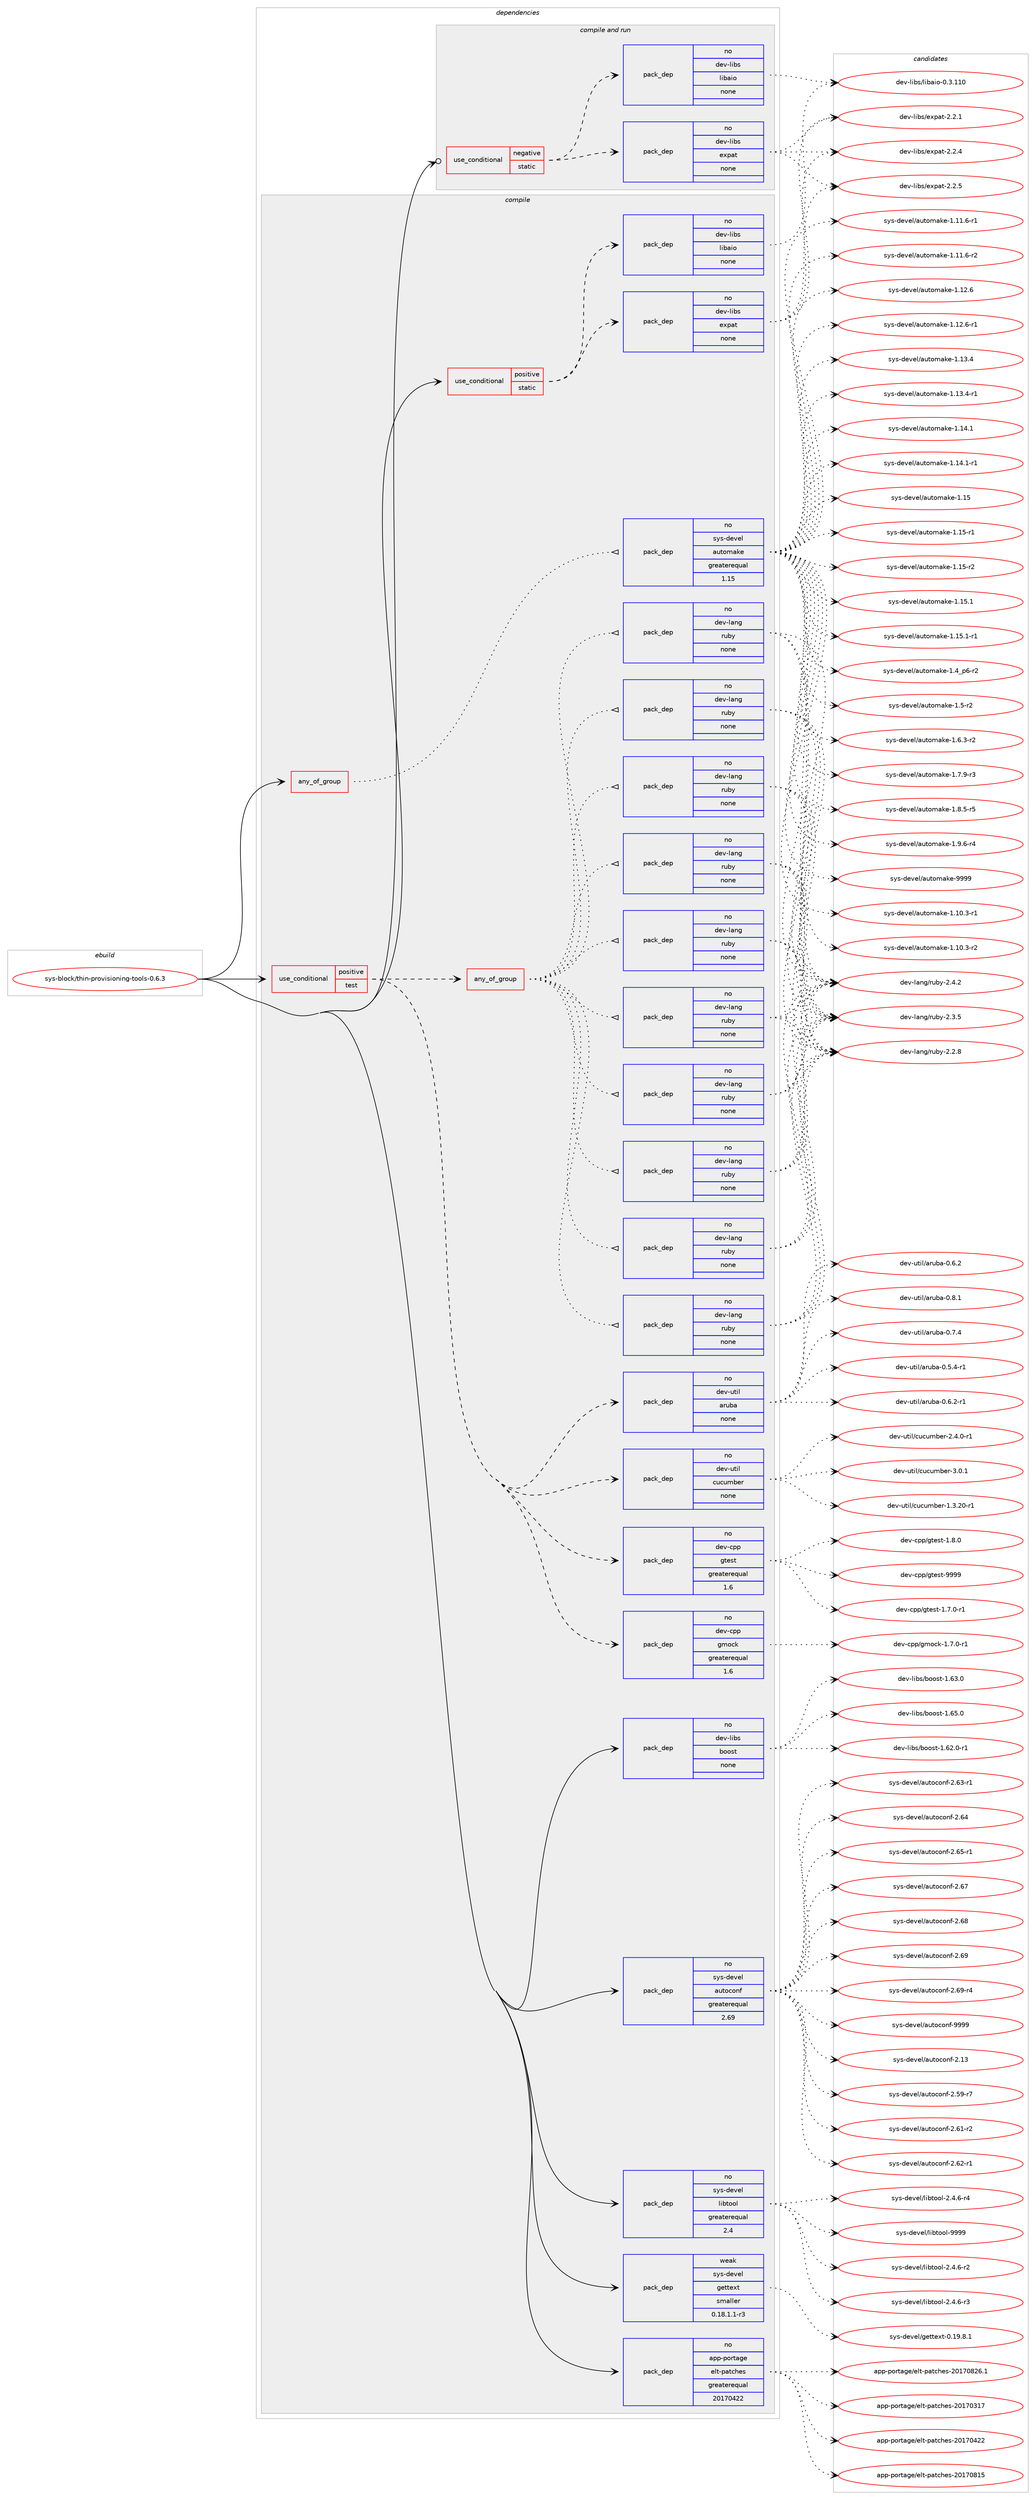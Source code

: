 digraph prolog {

# *************
# Graph options
# *************

newrank=true;
concentrate=true;
compound=true;
graph [rankdir=LR,fontname=Helvetica,fontsize=10,ranksep=1.5];#, ranksep=2.5, nodesep=0.2];
edge  [arrowhead=vee];
node  [fontname=Helvetica,fontsize=10];

# **********
# The ebuild
# **********

subgraph cluster_leftcol {
color=gray;
rank=same;
label=<<i>ebuild</i>>;
id [label="sys-block/thin-provisioning-tools-0.6.3", color=red, width=4, href="../sys-block/thin-provisioning-tools-0.6.3.svg"];
}

# ****************
# The dependencies
# ****************

subgraph cluster_midcol {
color=gray;
label=<<i>dependencies</i>>;
subgraph cluster_compile {
fillcolor="#eeeeee";
style=filled;
label=<<i>compile</i>>;
subgraph any8034 {
dependency476842 [label=<<TABLE BORDER="0" CELLBORDER="1" CELLSPACING="0" CELLPADDING="4"><TR><TD CELLPADDING="10">any_of_group</TD></TR></TABLE>>, shape=none, color=red];subgraph pack353712 {
dependency476843 [label=<<TABLE BORDER="0" CELLBORDER="1" CELLSPACING="0" CELLPADDING="4" WIDTH="220"><TR><TD ROWSPAN="6" CELLPADDING="30">pack_dep</TD></TR><TR><TD WIDTH="110">no</TD></TR><TR><TD>sys-devel</TD></TR><TR><TD>automake</TD></TR><TR><TD>greaterequal</TD></TR><TR><TD>1.15</TD></TR></TABLE>>, shape=none, color=blue];
}
dependency476842:e -> dependency476843:w [weight=20,style="dotted",arrowhead="oinv"];
}
id:e -> dependency476842:w [weight=20,style="solid",arrowhead="vee"];
subgraph cond114821 {
dependency476844 [label=<<TABLE BORDER="0" CELLBORDER="1" CELLSPACING="0" CELLPADDING="4"><TR><TD ROWSPAN="3" CELLPADDING="10">use_conditional</TD></TR><TR><TD>positive</TD></TR><TR><TD>static</TD></TR></TABLE>>, shape=none, color=red];
subgraph pack353713 {
dependency476845 [label=<<TABLE BORDER="0" CELLBORDER="1" CELLSPACING="0" CELLPADDING="4" WIDTH="220"><TR><TD ROWSPAN="6" CELLPADDING="30">pack_dep</TD></TR><TR><TD WIDTH="110">no</TD></TR><TR><TD>dev-libs</TD></TR><TR><TD>expat</TD></TR><TR><TD>none</TD></TR><TR><TD></TD></TR></TABLE>>, shape=none, color=blue];
}
dependency476844:e -> dependency476845:w [weight=20,style="dashed",arrowhead="vee"];
subgraph pack353714 {
dependency476846 [label=<<TABLE BORDER="0" CELLBORDER="1" CELLSPACING="0" CELLPADDING="4" WIDTH="220"><TR><TD ROWSPAN="6" CELLPADDING="30">pack_dep</TD></TR><TR><TD WIDTH="110">no</TD></TR><TR><TD>dev-libs</TD></TR><TR><TD>libaio</TD></TR><TR><TD>none</TD></TR><TR><TD></TD></TR></TABLE>>, shape=none, color=blue];
}
dependency476844:e -> dependency476846:w [weight=20,style="dashed",arrowhead="vee"];
}
id:e -> dependency476844:w [weight=20,style="solid",arrowhead="vee"];
subgraph cond114822 {
dependency476847 [label=<<TABLE BORDER="0" CELLBORDER="1" CELLSPACING="0" CELLPADDING="4"><TR><TD ROWSPAN="3" CELLPADDING="10">use_conditional</TD></TR><TR><TD>positive</TD></TR><TR><TD>test</TD></TR></TABLE>>, shape=none, color=red];
subgraph any8035 {
dependency476848 [label=<<TABLE BORDER="0" CELLBORDER="1" CELLSPACING="0" CELLPADDING="4"><TR><TD CELLPADDING="10">any_of_group</TD></TR></TABLE>>, shape=none, color=red];subgraph pack353715 {
dependency476849 [label=<<TABLE BORDER="0" CELLBORDER="1" CELLSPACING="0" CELLPADDING="4" WIDTH="220"><TR><TD ROWSPAN="6" CELLPADDING="30">pack_dep</TD></TR><TR><TD WIDTH="110">no</TD></TR><TR><TD>dev-lang</TD></TR><TR><TD>ruby</TD></TR><TR><TD>none</TD></TR><TR><TD></TD></TR></TABLE>>, shape=none, color=blue];
}
dependency476848:e -> dependency476849:w [weight=20,style="dotted",arrowhead="oinv"];
subgraph pack353716 {
dependency476850 [label=<<TABLE BORDER="0" CELLBORDER="1" CELLSPACING="0" CELLPADDING="4" WIDTH="220"><TR><TD ROWSPAN="6" CELLPADDING="30">pack_dep</TD></TR><TR><TD WIDTH="110">no</TD></TR><TR><TD>dev-lang</TD></TR><TR><TD>ruby</TD></TR><TR><TD>none</TD></TR><TR><TD></TD></TR></TABLE>>, shape=none, color=blue];
}
dependency476848:e -> dependency476850:w [weight=20,style="dotted",arrowhead="oinv"];
subgraph pack353717 {
dependency476851 [label=<<TABLE BORDER="0" CELLBORDER="1" CELLSPACING="0" CELLPADDING="4" WIDTH="220"><TR><TD ROWSPAN="6" CELLPADDING="30">pack_dep</TD></TR><TR><TD WIDTH="110">no</TD></TR><TR><TD>dev-lang</TD></TR><TR><TD>ruby</TD></TR><TR><TD>none</TD></TR><TR><TD></TD></TR></TABLE>>, shape=none, color=blue];
}
dependency476848:e -> dependency476851:w [weight=20,style="dotted",arrowhead="oinv"];
subgraph pack353718 {
dependency476852 [label=<<TABLE BORDER="0" CELLBORDER="1" CELLSPACING="0" CELLPADDING="4" WIDTH="220"><TR><TD ROWSPAN="6" CELLPADDING="30">pack_dep</TD></TR><TR><TD WIDTH="110">no</TD></TR><TR><TD>dev-lang</TD></TR><TR><TD>ruby</TD></TR><TR><TD>none</TD></TR><TR><TD></TD></TR></TABLE>>, shape=none, color=blue];
}
dependency476848:e -> dependency476852:w [weight=20,style="dotted",arrowhead="oinv"];
subgraph pack353719 {
dependency476853 [label=<<TABLE BORDER="0" CELLBORDER="1" CELLSPACING="0" CELLPADDING="4" WIDTH="220"><TR><TD ROWSPAN="6" CELLPADDING="30">pack_dep</TD></TR><TR><TD WIDTH="110">no</TD></TR><TR><TD>dev-lang</TD></TR><TR><TD>ruby</TD></TR><TR><TD>none</TD></TR><TR><TD></TD></TR></TABLE>>, shape=none, color=blue];
}
dependency476848:e -> dependency476853:w [weight=20,style="dotted",arrowhead="oinv"];
subgraph pack353720 {
dependency476854 [label=<<TABLE BORDER="0" CELLBORDER="1" CELLSPACING="0" CELLPADDING="4" WIDTH="220"><TR><TD ROWSPAN="6" CELLPADDING="30">pack_dep</TD></TR><TR><TD WIDTH="110">no</TD></TR><TR><TD>dev-lang</TD></TR><TR><TD>ruby</TD></TR><TR><TD>none</TD></TR><TR><TD></TD></TR></TABLE>>, shape=none, color=blue];
}
dependency476848:e -> dependency476854:w [weight=20,style="dotted",arrowhead="oinv"];
subgraph pack353721 {
dependency476855 [label=<<TABLE BORDER="0" CELLBORDER="1" CELLSPACING="0" CELLPADDING="4" WIDTH="220"><TR><TD ROWSPAN="6" CELLPADDING="30">pack_dep</TD></TR><TR><TD WIDTH="110">no</TD></TR><TR><TD>dev-lang</TD></TR><TR><TD>ruby</TD></TR><TR><TD>none</TD></TR><TR><TD></TD></TR></TABLE>>, shape=none, color=blue];
}
dependency476848:e -> dependency476855:w [weight=20,style="dotted",arrowhead="oinv"];
subgraph pack353722 {
dependency476856 [label=<<TABLE BORDER="0" CELLBORDER="1" CELLSPACING="0" CELLPADDING="4" WIDTH="220"><TR><TD ROWSPAN="6" CELLPADDING="30">pack_dep</TD></TR><TR><TD WIDTH="110">no</TD></TR><TR><TD>dev-lang</TD></TR><TR><TD>ruby</TD></TR><TR><TD>none</TD></TR><TR><TD></TD></TR></TABLE>>, shape=none, color=blue];
}
dependency476848:e -> dependency476856:w [weight=20,style="dotted",arrowhead="oinv"];
subgraph pack353723 {
dependency476857 [label=<<TABLE BORDER="0" CELLBORDER="1" CELLSPACING="0" CELLPADDING="4" WIDTH="220"><TR><TD ROWSPAN="6" CELLPADDING="30">pack_dep</TD></TR><TR><TD WIDTH="110">no</TD></TR><TR><TD>dev-lang</TD></TR><TR><TD>ruby</TD></TR><TR><TD>none</TD></TR><TR><TD></TD></TR></TABLE>>, shape=none, color=blue];
}
dependency476848:e -> dependency476857:w [weight=20,style="dotted",arrowhead="oinv"];
subgraph pack353724 {
dependency476858 [label=<<TABLE BORDER="0" CELLBORDER="1" CELLSPACING="0" CELLPADDING="4" WIDTH="220"><TR><TD ROWSPAN="6" CELLPADDING="30">pack_dep</TD></TR><TR><TD WIDTH="110">no</TD></TR><TR><TD>dev-lang</TD></TR><TR><TD>ruby</TD></TR><TR><TD>none</TD></TR><TR><TD></TD></TR></TABLE>>, shape=none, color=blue];
}
dependency476848:e -> dependency476858:w [weight=20,style="dotted",arrowhead="oinv"];
}
dependency476847:e -> dependency476848:w [weight=20,style="dashed",arrowhead="vee"];
subgraph pack353725 {
dependency476859 [label=<<TABLE BORDER="0" CELLBORDER="1" CELLSPACING="0" CELLPADDING="4" WIDTH="220"><TR><TD ROWSPAN="6" CELLPADDING="30">pack_dep</TD></TR><TR><TD WIDTH="110">no</TD></TR><TR><TD>dev-cpp</TD></TR><TR><TD>gmock</TD></TR><TR><TD>greaterequal</TD></TR><TR><TD>1.6</TD></TR></TABLE>>, shape=none, color=blue];
}
dependency476847:e -> dependency476859:w [weight=20,style="dashed",arrowhead="vee"];
subgraph pack353726 {
dependency476860 [label=<<TABLE BORDER="0" CELLBORDER="1" CELLSPACING="0" CELLPADDING="4" WIDTH="220"><TR><TD ROWSPAN="6" CELLPADDING="30">pack_dep</TD></TR><TR><TD WIDTH="110">no</TD></TR><TR><TD>dev-cpp</TD></TR><TR><TD>gtest</TD></TR><TR><TD>greaterequal</TD></TR><TR><TD>1.6</TD></TR></TABLE>>, shape=none, color=blue];
}
dependency476847:e -> dependency476860:w [weight=20,style="dashed",arrowhead="vee"];
subgraph pack353727 {
dependency476861 [label=<<TABLE BORDER="0" CELLBORDER="1" CELLSPACING="0" CELLPADDING="4" WIDTH="220"><TR><TD ROWSPAN="6" CELLPADDING="30">pack_dep</TD></TR><TR><TD WIDTH="110">no</TD></TR><TR><TD>dev-util</TD></TR><TR><TD>cucumber</TD></TR><TR><TD>none</TD></TR><TR><TD></TD></TR></TABLE>>, shape=none, color=blue];
}
dependency476847:e -> dependency476861:w [weight=20,style="dashed",arrowhead="vee"];
subgraph pack353728 {
dependency476862 [label=<<TABLE BORDER="0" CELLBORDER="1" CELLSPACING="0" CELLPADDING="4" WIDTH="220"><TR><TD ROWSPAN="6" CELLPADDING="30">pack_dep</TD></TR><TR><TD WIDTH="110">no</TD></TR><TR><TD>dev-util</TD></TR><TR><TD>aruba</TD></TR><TR><TD>none</TD></TR><TR><TD></TD></TR></TABLE>>, shape=none, color=blue];
}
dependency476847:e -> dependency476862:w [weight=20,style="dashed",arrowhead="vee"];
}
id:e -> dependency476847:w [weight=20,style="solid",arrowhead="vee"];
subgraph pack353729 {
dependency476863 [label=<<TABLE BORDER="0" CELLBORDER="1" CELLSPACING="0" CELLPADDING="4" WIDTH="220"><TR><TD ROWSPAN="6" CELLPADDING="30">pack_dep</TD></TR><TR><TD WIDTH="110">no</TD></TR><TR><TD>app-portage</TD></TR><TR><TD>elt-patches</TD></TR><TR><TD>greaterequal</TD></TR><TR><TD>20170422</TD></TR></TABLE>>, shape=none, color=blue];
}
id:e -> dependency476863:w [weight=20,style="solid",arrowhead="vee"];
subgraph pack353730 {
dependency476864 [label=<<TABLE BORDER="0" CELLBORDER="1" CELLSPACING="0" CELLPADDING="4" WIDTH="220"><TR><TD ROWSPAN="6" CELLPADDING="30">pack_dep</TD></TR><TR><TD WIDTH="110">no</TD></TR><TR><TD>dev-libs</TD></TR><TR><TD>boost</TD></TR><TR><TD>none</TD></TR><TR><TD></TD></TR></TABLE>>, shape=none, color=blue];
}
id:e -> dependency476864:w [weight=20,style="solid",arrowhead="vee"];
subgraph pack353731 {
dependency476865 [label=<<TABLE BORDER="0" CELLBORDER="1" CELLSPACING="0" CELLPADDING="4" WIDTH="220"><TR><TD ROWSPAN="6" CELLPADDING="30">pack_dep</TD></TR><TR><TD WIDTH="110">no</TD></TR><TR><TD>sys-devel</TD></TR><TR><TD>autoconf</TD></TR><TR><TD>greaterequal</TD></TR><TR><TD>2.69</TD></TR></TABLE>>, shape=none, color=blue];
}
id:e -> dependency476865:w [weight=20,style="solid",arrowhead="vee"];
subgraph pack353732 {
dependency476866 [label=<<TABLE BORDER="0" CELLBORDER="1" CELLSPACING="0" CELLPADDING="4" WIDTH="220"><TR><TD ROWSPAN="6" CELLPADDING="30">pack_dep</TD></TR><TR><TD WIDTH="110">no</TD></TR><TR><TD>sys-devel</TD></TR><TR><TD>libtool</TD></TR><TR><TD>greaterequal</TD></TR><TR><TD>2.4</TD></TR></TABLE>>, shape=none, color=blue];
}
id:e -> dependency476866:w [weight=20,style="solid",arrowhead="vee"];
subgraph pack353733 {
dependency476867 [label=<<TABLE BORDER="0" CELLBORDER="1" CELLSPACING="0" CELLPADDING="4" WIDTH="220"><TR><TD ROWSPAN="6" CELLPADDING="30">pack_dep</TD></TR><TR><TD WIDTH="110">weak</TD></TR><TR><TD>sys-devel</TD></TR><TR><TD>gettext</TD></TR><TR><TD>smaller</TD></TR><TR><TD>0.18.1.1-r3</TD></TR></TABLE>>, shape=none, color=blue];
}
id:e -> dependency476867:w [weight=20,style="solid",arrowhead="vee"];
}
subgraph cluster_compileandrun {
fillcolor="#eeeeee";
style=filled;
label=<<i>compile and run</i>>;
subgraph cond114823 {
dependency476868 [label=<<TABLE BORDER="0" CELLBORDER="1" CELLSPACING="0" CELLPADDING="4"><TR><TD ROWSPAN="3" CELLPADDING="10">use_conditional</TD></TR><TR><TD>negative</TD></TR><TR><TD>static</TD></TR></TABLE>>, shape=none, color=red];
subgraph pack353734 {
dependency476869 [label=<<TABLE BORDER="0" CELLBORDER="1" CELLSPACING="0" CELLPADDING="4" WIDTH="220"><TR><TD ROWSPAN="6" CELLPADDING="30">pack_dep</TD></TR><TR><TD WIDTH="110">no</TD></TR><TR><TD>dev-libs</TD></TR><TR><TD>expat</TD></TR><TR><TD>none</TD></TR><TR><TD></TD></TR></TABLE>>, shape=none, color=blue];
}
dependency476868:e -> dependency476869:w [weight=20,style="dashed",arrowhead="vee"];
subgraph pack353735 {
dependency476870 [label=<<TABLE BORDER="0" CELLBORDER="1" CELLSPACING="0" CELLPADDING="4" WIDTH="220"><TR><TD ROWSPAN="6" CELLPADDING="30">pack_dep</TD></TR><TR><TD WIDTH="110">no</TD></TR><TR><TD>dev-libs</TD></TR><TR><TD>libaio</TD></TR><TR><TD>none</TD></TR><TR><TD></TD></TR></TABLE>>, shape=none, color=blue];
}
dependency476868:e -> dependency476870:w [weight=20,style="dashed",arrowhead="vee"];
}
id:e -> dependency476868:w [weight=20,style="solid",arrowhead="odotvee"];
}
subgraph cluster_run {
fillcolor="#eeeeee";
style=filled;
label=<<i>run</i>>;
}
}

# **************
# The candidates
# **************

subgraph cluster_choices {
rank=same;
color=gray;
label=<<i>candidates</i>>;

subgraph choice353712 {
color=black;
nodesep=1;
choice11512111545100101118101108479711711611110997107101454946494846514511449 [label="sys-devel/automake-1.10.3-r1", color=red, width=4,href="../sys-devel/automake-1.10.3-r1.svg"];
choice11512111545100101118101108479711711611110997107101454946494846514511450 [label="sys-devel/automake-1.10.3-r2", color=red, width=4,href="../sys-devel/automake-1.10.3-r2.svg"];
choice11512111545100101118101108479711711611110997107101454946494946544511449 [label="sys-devel/automake-1.11.6-r1", color=red, width=4,href="../sys-devel/automake-1.11.6-r1.svg"];
choice11512111545100101118101108479711711611110997107101454946494946544511450 [label="sys-devel/automake-1.11.6-r2", color=red, width=4,href="../sys-devel/automake-1.11.6-r2.svg"];
choice1151211154510010111810110847971171161111099710710145494649504654 [label="sys-devel/automake-1.12.6", color=red, width=4,href="../sys-devel/automake-1.12.6.svg"];
choice11512111545100101118101108479711711611110997107101454946495046544511449 [label="sys-devel/automake-1.12.6-r1", color=red, width=4,href="../sys-devel/automake-1.12.6-r1.svg"];
choice1151211154510010111810110847971171161111099710710145494649514652 [label="sys-devel/automake-1.13.4", color=red, width=4,href="../sys-devel/automake-1.13.4.svg"];
choice11512111545100101118101108479711711611110997107101454946495146524511449 [label="sys-devel/automake-1.13.4-r1", color=red, width=4,href="../sys-devel/automake-1.13.4-r1.svg"];
choice1151211154510010111810110847971171161111099710710145494649524649 [label="sys-devel/automake-1.14.1", color=red, width=4,href="../sys-devel/automake-1.14.1.svg"];
choice11512111545100101118101108479711711611110997107101454946495246494511449 [label="sys-devel/automake-1.14.1-r1", color=red, width=4,href="../sys-devel/automake-1.14.1-r1.svg"];
choice115121115451001011181011084797117116111109971071014549464953 [label="sys-devel/automake-1.15", color=red, width=4,href="../sys-devel/automake-1.15.svg"];
choice1151211154510010111810110847971171161111099710710145494649534511449 [label="sys-devel/automake-1.15-r1", color=red, width=4,href="../sys-devel/automake-1.15-r1.svg"];
choice1151211154510010111810110847971171161111099710710145494649534511450 [label="sys-devel/automake-1.15-r2", color=red, width=4,href="../sys-devel/automake-1.15-r2.svg"];
choice1151211154510010111810110847971171161111099710710145494649534649 [label="sys-devel/automake-1.15.1", color=red, width=4,href="../sys-devel/automake-1.15.1.svg"];
choice11512111545100101118101108479711711611110997107101454946495346494511449 [label="sys-devel/automake-1.15.1-r1", color=red, width=4,href="../sys-devel/automake-1.15.1-r1.svg"];
choice115121115451001011181011084797117116111109971071014549465295112544511450 [label="sys-devel/automake-1.4_p6-r2", color=red, width=4,href="../sys-devel/automake-1.4_p6-r2.svg"];
choice11512111545100101118101108479711711611110997107101454946534511450 [label="sys-devel/automake-1.5-r2", color=red, width=4,href="../sys-devel/automake-1.5-r2.svg"];
choice115121115451001011181011084797117116111109971071014549465446514511450 [label="sys-devel/automake-1.6.3-r2", color=red, width=4,href="../sys-devel/automake-1.6.3-r2.svg"];
choice115121115451001011181011084797117116111109971071014549465546574511451 [label="sys-devel/automake-1.7.9-r3", color=red, width=4,href="../sys-devel/automake-1.7.9-r3.svg"];
choice115121115451001011181011084797117116111109971071014549465646534511453 [label="sys-devel/automake-1.8.5-r5", color=red, width=4,href="../sys-devel/automake-1.8.5-r5.svg"];
choice115121115451001011181011084797117116111109971071014549465746544511452 [label="sys-devel/automake-1.9.6-r4", color=red, width=4,href="../sys-devel/automake-1.9.6-r4.svg"];
choice115121115451001011181011084797117116111109971071014557575757 [label="sys-devel/automake-9999", color=red, width=4,href="../sys-devel/automake-9999.svg"];
dependency476843:e -> choice11512111545100101118101108479711711611110997107101454946494846514511449:w [style=dotted,weight="100"];
dependency476843:e -> choice11512111545100101118101108479711711611110997107101454946494846514511450:w [style=dotted,weight="100"];
dependency476843:e -> choice11512111545100101118101108479711711611110997107101454946494946544511449:w [style=dotted,weight="100"];
dependency476843:e -> choice11512111545100101118101108479711711611110997107101454946494946544511450:w [style=dotted,weight="100"];
dependency476843:e -> choice1151211154510010111810110847971171161111099710710145494649504654:w [style=dotted,weight="100"];
dependency476843:e -> choice11512111545100101118101108479711711611110997107101454946495046544511449:w [style=dotted,weight="100"];
dependency476843:e -> choice1151211154510010111810110847971171161111099710710145494649514652:w [style=dotted,weight="100"];
dependency476843:e -> choice11512111545100101118101108479711711611110997107101454946495146524511449:w [style=dotted,weight="100"];
dependency476843:e -> choice1151211154510010111810110847971171161111099710710145494649524649:w [style=dotted,weight="100"];
dependency476843:e -> choice11512111545100101118101108479711711611110997107101454946495246494511449:w [style=dotted,weight="100"];
dependency476843:e -> choice115121115451001011181011084797117116111109971071014549464953:w [style=dotted,weight="100"];
dependency476843:e -> choice1151211154510010111810110847971171161111099710710145494649534511449:w [style=dotted,weight="100"];
dependency476843:e -> choice1151211154510010111810110847971171161111099710710145494649534511450:w [style=dotted,weight="100"];
dependency476843:e -> choice1151211154510010111810110847971171161111099710710145494649534649:w [style=dotted,weight="100"];
dependency476843:e -> choice11512111545100101118101108479711711611110997107101454946495346494511449:w [style=dotted,weight="100"];
dependency476843:e -> choice115121115451001011181011084797117116111109971071014549465295112544511450:w [style=dotted,weight="100"];
dependency476843:e -> choice11512111545100101118101108479711711611110997107101454946534511450:w [style=dotted,weight="100"];
dependency476843:e -> choice115121115451001011181011084797117116111109971071014549465446514511450:w [style=dotted,weight="100"];
dependency476843:e -> choice115121115451001011181011084797117116111109971071014549465546574511451:w [style=dotted,weight="100"];
dependency476843:e -> choice115121115451001011181011084797117116111109971071014549465646534511453:w [style=dotted,weight="100"];
dependency476843:e -> choice115121115451001011181011084797117116111109971071014549465746544511452:w [style=dotted,weight="100"];
dependency476843:e -> choice115121115451001011181011084797117116111109971071014557575757:w [style=dotted,weight="100"];
}
subgraph choice353713 {
color=black;
nodesep=1;
choice10010111845108105981154710112011297116455046504649 [label="dev-libs/expat-2.2.1", color=red, width=4,href="../dev-libs/expat-2.2.1.svg"];
choice10010111845108105981154710112011297116455046504652 [label="dev-libs/expat-2.2.4", color=red, width=4,href="../dev-libs/expat-2.2.4.svg"];
choice10010111845108105981154710112011297116455046504653 [label="dev-libs/expat-2.2.5", color=red, width=4,href="../dev-libs/expat-2.2.5.svg"];
dependency476845:e -> choice10010111845108105981154710112011297116455046504649:w [style=dotted,weight="100"];
dependency476845:e -> choice10010111845108105981154710112011297116455046504652:w [style=dotted,weight="100"];
dependency476845:e -> choice10010111845108105981154710112011297116455046504653:w [style=dotted,weight="100"];
}
subgraph choice353714 {
color=black;
nodesep=1;
choice10010111845108105981154710810598971051114548465146494948 [label="dev-libs/libaio-0.3.110", color=red, width=4,href="../dev-libs/libaio-0.3.110.svg"];
dependency476846:e -> choice10010111845108105981154710810598971051114548465146494948:w [style=dotted,weight="100"];
}
subgraph choice353715 {
color=black;
nodesep=1;
choice10010111845108971101034711411798121455046504656 [label="dev-lang/ruby-2.2.8", color=red, width=4,href="../dev-lang/ruby-2.2.8.svg"];
choice10010111845108971101034711411798121455046514653 [label="dev-lang/ruby-2.3.5", color=red, width=4,href="../dev-lang/ruby-2.3.5.svg"];
choice10010111845108971101034711411798121455046524650 [label="dev-lang/ruby-2.4.2", color=red, width=4,href="../dev-lang/ruby-2.4.2.svg"];
dependency476849:e -> choice10010111845108971101034711411798121455046504656:w [style=dotted,weight="100"];
dependency476849:e -> choice10010111845108971101034711411798121455046514653:w [style=dotted,weight="100"];
dependency476849:e -> choice10010111845108971101034711411798121455046524650:w [style=dotted,weight="100"];
}
subgraph choice353716 {
color=black;
nodesep=1;
choice10010111845108971101034711411798121455046504656 [label="dev-lang/ruby-2.2.8", color=red, width=4,href="../dev-lang/ruby-2.2.8.svg"];
choice10010111845108971101034711411798121455046514653 [label="dev-lang/ruby-2.3.5", color=red, width=4,href="../dev-lang/ruby-2.3.5.svg"];
choice10010111845108971101034711411798121455046524650 [label="dev-lang/ruby-2.4.2", color=red, width=4,href="../dev-lang/ruby-2.4.2.svg"];
dependency476850:e -> choice10010111845108971101034711411798121455046504656:w [style=dotted,weight="100"];
dependency476850:e -> choice10010111845108971101034711411798121455046514653:w [style=dotted,weight="100"];
dependency476850:e -> choice10010111845108971101034711411798121455046524650:w [style=dotted,weight="100"];
}
subgraph choice353717 {
color=black;
nodesep=1;
choice10010111845108971101034711411798121455046504656 [label="dev-lang/ruby-2.2.8", color=red, width=4,href="../dev-lang/ruby-2.2.8.svg"];
choice10010111845108971101034711411798121455046514653 [label="dev-lang/ruby-2.3.5", color=red, width=4,href="../dev-lang/ruby-2.3.5.svg"];
choice10010111845108971101034711411798121455046524650 [label="dev-lang/ruby-2.4.2", color=red, width=4,href="../dev-lang/ruby-2.4.2.svg"];
dependency476851:e -> choice10010111845108971101034711411798121455046504656:w [style=dotted,weight="100"];
dependency476851:e -> choice10010111845108971101034711411798121455046514653:w [style=dotted,weight="100"];
dependency476851:e -> choice10010111845108971101034711411798121455046524650:w [style=dotted,weight="100"];
}
subgraph choice353718 {
color=black;
nodesep=1;
choice10010111845108971101034711411798121455046504656 [label="dev-lang/ruby-2.2.8", color=red, width=4,href="../dev-lang/ruby-2.2.8.svg"];
choice10010111845108971101034711411798121455046514653 [label="dev-lang/ruby-2.3.5", color=red, width=4,href="../dev-lang/ruby-2.3.5.svg"];
choice10010111845108971101034711411798121455046524650 [label="dev-lang/ruby-2.4.2", color=red, width=4,href="../dev-lang/ruby-2.4.2.svg"];
dependency476852:e -> choice10010111845108971101034711411798121455046504656:w [style=dotted,weight="100"];
dependency476852:e -> choice10010111845108971101034711411798121455046514653:w [style=dotted,weight="100"];
dependency476852:e -> choice10010111845108971101034711411798121455046524650:w [style=dotted,weight="100"];
}
subgraph choice353719 {
color=black;
nodesep=1;
choice10010111845108971101034711411798121455046504656 [label="dev-lang/ruby-2.2.8", color=red, width=4,href="../dev-lang/ruby-2.2.8.svg"];
choice10010111845108971101034711411798121455046514653 [label="dev-lang/ruby-2.3.5", color=red, width=4,href="../dev-lang/ruby-2.3.5.svg"];
choice10010111845108971101034711411798121455046524650 [label="dev-lang/ruby-2.4.2", color=red, width=4,href="../dev-lang/ruby-2.4.2.svg"];
dependency476853:e -> choice10010111845108971101034711411798121455046504656:w [style=dotted,weight="100"];
dependency476853:e -> choice10010111845108971101034711411798121455046514653:w [style=dotted,weight="100"];
dependency476853:e -> choice10010111845108971101034711411798121455046524650:w [style=dotted,weight="100"];
}
subgraph choice353720 {
color=black;
nodesep=1;
choice10010111845108971101034711411798121455046504656 [label="dev-lang/ruby-2.2.8", color=red, width=4,href="../dev-lang/ruby-2.2.8.svg"];
choice10010111845108971101034711411798121455046514653 [label="dev-lang/ruby-2.3.5", color=red, width=4,href="../dev-lang/ruby-2.3.5.svg"];
choice10010111845108971101034711411798121455046524650 [label="dev-lang/ruby-2.4.2", color=red, width=4,href="../dev-lang/ruby-2.4.2.svg"];
dependency476854:e -> choice10010111845108971101034711411798121455046504656:w [style=dotted,weight="100"];
dependency476854:e -> choice10010111845108971101034711411798121455046514653:w [style=dotted,weight="100"];
dependency476854:e -> choice10010111845108971101034711411798121455046524650:w [style=dotted,weight="100"];
}
subgraph choice353721 {
color=black;
nodesep=1;
choice10010111845108971101034711411798121455046504656 [label="dev-lang/ruby-2.2.8", color=red, width=4,href="../dev-lang/ruby-2.2.8.svg"];
choice10010111845108971101034711411798121455046514653 [label="dev-lang/ruby-2.3.5", color=red, width=4,href="../dev-lang/ruby-2.3.5.svg"];
choice10010111845108971101034711411798121455046524650 [label="dev-lang/ruby-2.4.2", color=red, width=4,href="../dev-lang/ruby-2.4.2.svg"];
dependency476855:e -> choice10010111845108971101034711411798121455046504656:w [style=dotted,weight="100"];
dependency476855:e -> choice10010111845108971101034711411798121455046514653:w [style=dotted,weight="100"];
dependency476855:e -> choice10010111845108971101034711411798121455046524650:w [style=dotted,weight="100"];
}
subgraph choice353722 {
color=black;
nodesep=1;
choice10010111845108971101034711411798121455046504656 [label="dev-lang/ruby-2.2.8", color=red, width=4,href="../dev-lang/ruby-2.2.8.svg"];
choice10010111845108971101034711411798121455046514653 [label="dev-lang/ruby-2.3.5", color=red, width=4,href="../dev-lang/ruby-2.3.5.svg"];
choice10010111845108971101034711411798121455046524650 [label="dev-lang/ruby-2.4.2", color=red, width=4,href="../dev-lang/ruby-2.4.2.svg"];
dependency476856:e -> choice10010111845108971101034711411798121455046504656:w [style=dotted,weight="100"];
dependency476856:e -> choice10010111845108971101034711411798121455046514653:w [style=dotted,weight="100"];
dependency476856:e -> choice10010111845108971101034711411798121455046524650:w [style=dotted,weight="100"];
}
subgraph choice353723 {
color=black;
nodesep=1;
choice10010111845108971101034711411798121455046504656 [label="dev-lang/ruby-2.2.8", color=red, width=4,href="../dev-lang/ruby-2.2.8.svg"];
choice10010111845108971101034711411798121455046514653 [label="dev-lang/ruby-2.3.5", color=red, width=4,href="../dev-lang/ruby-2.3.5.svg"];
choice10010111845108971101034711411798121455046524650 [label="dev-lang/ruby-2.4.2", color=red, width=4,href="../dev-lang/ruby-2.4.2.svg"];
dependency476857:e -> choice10010111845108971101034711411798121455046504656:w [style=dotted,weight="100"];
dependency476857:e -> choice10010111845108971101034711411798121455046514653:w [style=dotted,weight="100"];
dependency476857:e -> choice10010111845108971101034711411798121455046524650:w [style=dotted,weight="100"];
}
subgraph choice353724 {
color=black;
nodesep=1;
choice10010111845108971101034711411798121455046504656 [label="dev-lang/ruby-2.2.8", color=red, width=4,href="../dev-lang/ruby-2.2.8.svg"];
choice10010111845108971101034711411798121455046514653 [label="dev-lang/ruby-2.3.5", color=red, width=4,href="../dev-lang/ruby-2.3.5.svg"];
choice10010111845108971101034711411798121455046524650 [label="dev-lang/ruby-2.4.2", color=red, width=4,href="../dev-lang/ruby-2.4.2.svg"];
dependency476858:e -> choice10010111845108971101034711411798121455046504656:w [style=dotted,weight="100"];
dependency476858:e -> choice10010111845108971101034711411798121455046514653:w [style=dotted,weight="100"];
dependency476858:e -> choice10010111845108971101034711411798121455046524650:w [style=dotted,weight="100"];
}
subgraph choice353725 {
color=black;
nodesep=1;
choice100101118459911211247103109111991074549465546484511449 [label="dev-cpp/gmock-1.7.0-r1", color=red, width=4,href="../dev-cpp/gmock-1.7.0-r1.svg"];
dependency476859:e -> choice100101118459911211247103109111991074549465546484511449:w [style=dotted,weight="100"];
}
subgraph choice353726 {
color=black;
nodesep=1;
choice1001011184599112112471031161011151164549465546484511449 [label="dev-cpp/gtest-1.7.0-r1", color=red, width=4,href="../dev-cpp/gtest-1.7.0-r1.svg"];
choice100101118459911211247103116101115116454946564648 [label="dev-cpp/gtest-1.8.0", color=red, width=4,href="../dev-cpp/gtest-1.8.0.svg"];
choice1001011184599112112471031161011151164557575757 [label="dev-cpp/gtest-9999", color=red, width=4,href="../dev-cpp/gtest-9999.svg"];
dependency476860:e -> choice1001011184599112112471031161011151164549465546484511449:w [style=dotted,weight="100"];
dependency476860:e -> choice100101118459911211247103116101115116454946564648:w [style=dotted,weight="100"];
dependency476860:e -> choice1001011184599112112471031161011151164557575757:w [style=dotted,weight="100"];
}
subgraph choice353727 {
color=black;
nodesep=1;
choice1001011184511711610510847991179911710998101114454946514650484511449 [label="dev-util/cucumber-1.3.20-r1", color=red, width=4,href="../dev-util/cucumber-1.3.20-r1.svg"];
choice10010111845117116105108479911799117109981011144550465246484511449 [label="dev-util/cucumber-2.4.0-r1", color=red, width=4,href="../dev-util/cucumber-2.4.0-r1.svg"];
choice1001011184511711610510847991179911710998101114455146484649 [label="dev-util/cucumber-3.0.1", color=red, width=4,href="../dev-util/cucumber-3.0.1.svg"];
dependency476861:e -> choice1001011184511711610510847991179911710998101114454946514650484511449:w [style=dotted,weight="100"];
dependency476861:e -> choice10010111845117116105108479911799117109981011144550465246484511449:w [style=dotted,weight="100"];
dependency476861:e -> choice1001011184511711610510847991179911710998101114455146484649:w [style=dotted,weight="100"];
}
subgraph choice353728 {
color=black;
nodesep=1;
choice10010111845117116105108479711411798974548465346524511449 [label="dev-util/aruba-0.5.4-r1", color=red, width=4,href="../dev-util/aruba-0.5.4-r1.svg"];
choice1001011184511711610510847971141179897454846544650 [label="dev-util/aruba-0.6.2", color=red, width=4,href="../dev-util/aruba-0.6.2.svg"];
choice10010111845117116105108479711411798974548465446504511449 [label="dev-util/aruba-0.6.2-r1", color=red, width=4,href="../dev-util/aruba-0.6.2-r1.svg"];
choice1001011184511711610510847971141179897454846554652 [label="dev-util/aruba-0.7.4", color=red, width=4,href="../dev-util/aruba-0.7.4.svg"];
choice1001011184511711610510847971141179897454846564649 [label="dev-util/aruba-0.8.1", color=red, width=4,href="../dev-util/aruba-0.8.1.svg"];
dependency476862:e -> choice10010111845117116105108479711411798974548465346524511449:w [style=dotted,weight="100"];
dependency476862:e -> choice1001011184511711610510847971141179897454846544650:w [style=dotted,weight="100"];
dependency476862:e -> choice10010111845117116105108479711411798974548465446504511449:w [style=dotted,weight="100"];
dependency476862:e -> choice1001011184511711610510847971141179897454846554652:w [style=dotted,weight="100"];
dependency476862:e -> choice1001011184511711610510847971141179897454846564649:w [style=dotted,weight="100"];
}
subgraph choice353729 {
color=black;
nodesep=1;
choice97112112451121111141169710310147101108116451129711699104101115455048495548514955 [label="app-portage/elt-patches-20170317", color=red, width=4,href="../app-portage/elt-patches-20170317.svg"];
choice97112112451121111141169710310147101108116451129711699104101115455048495548525050 [label="app-portage/elt-patches-20170422", color=red, width=4,href="../app-portage/elt-patches-20170422.svg"];
choice97112112451121111141169710310147101108116451129711699104101115455048495548564953 [label="app-portage/elt-patches-20170815", color=red, width=4,href="../app-portage/elt-patches-20170815.svg"];
choice971121124511211111411697103101471011081164511297116991041011154550484955485650544649 [label="app-portage/elt-patches-20170826.1", color=red, width=4,href="../app-portage/elt-patches-20170826.1.svg"];
dependency476863:e -> choice97112112451121111141169710310147101108116451129711699104101115455048495548514955:w [style=dotted,weight="100"];
dependency476863:e -> choice97112112451121111141169710310147101108116451129711699104101115455048495548525050:w [style=dotted,weight="100"];
dependency476863:e -> choice97112112451121111141169710310147101108116451129711699104101115455048495548564953:w [style=dotted,weight="100"];
dependency476863:e -> choice971121124511211111411697103101471011081164511297116991041011154550484955485650544649:w [style=dotted,weight="100"];
}
subgraph choice353730 {
color=black;
nodesep=1;
choice10010111845108105981154798111111115116454946545046484511449 [label="dev-libs/boost-1.62.0-r1", color=red, width=4,href="../dev-libs/boost-1.62.0-r1.svg"];
choice1001011184510810598115479811111111511645494654514648 [label="dev-libs/boost-1.63.0", color=red, width=4,href="../dev-libs/boost-1.63.0.svg"];
choice1001011184510810598115479811111111511645494654534648 [label="dev-libs/boost-1.65.0", color=red, width=4,href="../dev-libs/boost-1.65.0.svg"];
dependency476864:e -> choice10010111845108105981154798111111115116454946545046484511449:w [style=dotted,weight="100"];
dependency476864:e -> choice1001011184510810598115479811111111511645494654514648:w [style=dotted,weight="100"];
dependency476864:e -> choice1001011184510810598115479811111111511645494654534648:w [style=dotted,weight="100"];
}
subgraph choice353731 {
color=black;
nodesep=1;
choice115121115451001011181011084797117116111991111101024550464951 [label="sys-devel/autoconf-2.13", color=red, width=4,href="../sys-devel/autoconf-2.13.svg"];
choice1151211154510010111810110847971171161119911111010245504653574511455 [label="sys-devel/autoconf-2.59-r7", color=red, width=4,href="../sys-devel/autoconf-2.59-r7.svg"];
choice1151211154510010111810110847971171161119911111010245504654494511450 [label="sys-devel/autoconf-2.61-r2", color=red, width=4,href="../sys-devel/autoconf-2.61-r2.svg"];
choice1151211154510010111810110847971171161119911111010245504654504511449 [label="sys-devel/autoconf-2.62-r1", color=red, width=4,href="../sys-devel/autoconf-2.62-r1.svg"];
choice1151211154510010111810110847971171161119911111010245504654514511449 [label="sys-devel/autoconf-2.63-r1", color=red, width=4,href="../sys-devel/autoconf-2.63-r1.svg"];
choice115121115451001011181011084797117116111991111101024550465452 [label="sys-devel/autoconf-2.64", color=red, width=4,href="../sys-devel/autoconf-2.64.svg"];
choice1151211154510010111810110847971171161119911111010245504654534511449 [label="sys-devel/autoconf-2.65-r1", color=red, width=4,href="../sys-devel/autoconf-2.65-r1.svg"];
choice115121115451001011181011084797117116111991111101024550465455 [label="sys-devel/autoconf-2.67", color=red, width=4,href="../sys-devel/autoconf-2.67.svg"];
choice115121115451001011181011084797117116111991111101024550465456 [label="sys-devel/autoconf-2.68", color=red, width=4,href="../sys-devel/autoconf-2.68.svg"];
choice115121115451001011181011084797117116111991111101024550465457 [label="sys-devel/autoconf-2.69", color=red, width=4,href="../sys-devel/autoconf-2.69.svg"];
choice1151211154510010111810110847971171161119911111010245504654574511452 [label="sys-devel/autoconf-2.69-r4", color=red, width=4,href="../sys-devel/autoconf-2.69-r4.svg"];
choice115121115451001011181011084797117116111991111101024557575757 [label="sys-devel/autoconf-9999", color=red, width=4,href="../sys-devel/autoconf-9999.svg"];
dependency476865:e -> choice115121115451001011181011084797117116111991111101024550464951:w [style=dotted,weight="100"];
dependency476865:e -> choice1151211154510010111810110847971171161119911111010245504653574511455:w [style=dotted,weight="100"];
dependency476865:e -> choice1151211154510010111810110847971171161119911111010245504654494511450:w [style=dotted,weight="100"];
dependency476865:e -> choice1151211154510010111810110847971171161119911111010245504654504511449:w [style=dotted,weight="100"];
dependency476865:e -> choice1151211154510010111810110847971171161119911111010245504654514511449:w [style=dotted,weight="100"];
dependency476865:e -> choice115121115451001011181011084797117116111991111101024550465452:w [style=dotted,weight="100"];
dependency476865:e -> choice1151211154510010111810110847971171161119911111010245504654534511449:w [style=dotted,weight="100"];
dependency476865:e -> choice115121115451001011181011084797117116111991111101024550465455:w [style=dotted,weight="100"];
dependency476865:e -> choice115121115451001011181011084797117116111991111101024550465456:w [style=dotted,weight="100"];
dependency476865:e -> choice115121115451001011181011084797117116111991111101024550465457:w [style=dotted,weight="100"];
dependency476865:e -> choice1151211154510010111810110847971171161119911111010245504654574511452:w [style=dotted,weight="100"];
dependency476865:e -> choice115121115451001011181011084797117116111991111101024557575757:w [style=dotted,weight="100"];
}
subgraph choice353732 {
color=black;
nodesep=1;
choice1151211154510010111810110847108105981161111111084550465246544511450 [label="sys-devel/libtool-2.4.6-r2", color=red, width=4,href="../sys-devel/libtool-2.4.6-r2.svg"];
choice1151211154510010111810110847108105981161111111084550465246544511451 [label="sys-devel/libtool-2.4.6-r3", color=red, width=4,href="../sys-devel/libtool-2.4.6-r3.svg"];
choice1151211154510010111810110847108105981161111111084550465246544511452 [label="sys-devel/libtool-2.4.6-r4", color=red, width=4,href="../sys-devel/libtool-2.4.6-r4.svg"];
choice1151211154510010111810110847108105981161111111084557575757 [label="sys-devel/libtool-9999", color=red, width=4,href="../sys-devel/libtool-9999.svg"];
dependency476866:e -> choice1151211154510010111810110847108105981161111111084550465246544511450:w [style=dotted,weight="100"];
dependency476866:e -> choice1151211154510010111810110847108105981161111111084550465246544511451:w [style=dotted,weight="100"];
dependency476866:e -> choice1151211154510010111810110847108105981161111111084550465246544511452:w [style=dotted,weight="100"];
dependency476866:e -> choice1151211154510010111810110847108105981161111111084557575757:w [style=dotted,weight="100"];
}
subgraph choice353733 {
color=black;
nodesep=1;
choice1151211154510010111810110847103101116116101120116454846495746564649 [label="sys-devel/gettext-0.19.8.1", color=red, width=4,href="../sys-devel/gettext-0.19.8.1.svg"];
dependency476867:e -> choice1151211154510010111810110847103101116116101120116454846495746564649:w [style=dotted,weight="100"];
}
subgraph choice353734 {
color=black;
nodesep=1;
choice10010111845108105981154710112011297116455046504649 [label="dev-libs/expat-2.2.1", color=red, width=4,href="../dev-libs/expat-2.2.1.svg"];
choice10010111845108105981154710112011297116455046504652 [label="dev-libs/expat-2.2.4", color=red, width=4,href="../dev-libs/expat-2.2.4.svg"];
choice10010111845108105981154710112011297116455046504653 [label="dev-libs/expat-2.2.5", color=red, width=4,href="../dev-libs/expat-2.2.5.svg"];
dependency476869:e -> choice10010111845108105981154710112011297116455046504649:w [style=dotted,weight="100"];
dependency476869:e -> choice10010111845108105981154710112011297116455046504652:w [style=dotted,weight="100"];
dependency476869:e -> choice10010111845108105981154710112011297116455046504653:w [style=dotted,weight="100"];
}
subgraph choice353735 {
color=black;
nodesep=1;
choice10010111845108105981154710810598971051114548465146494948 [label="dev-libs/libaio-0.3.110", color=red, width=4,href="../dev-libs/libaio-0.3.110.svg"];
dependency476870:e -> choice10010111845108105981154710810598971051114548465146494948:w [style=dotted,weight="100"];
}
}

}
